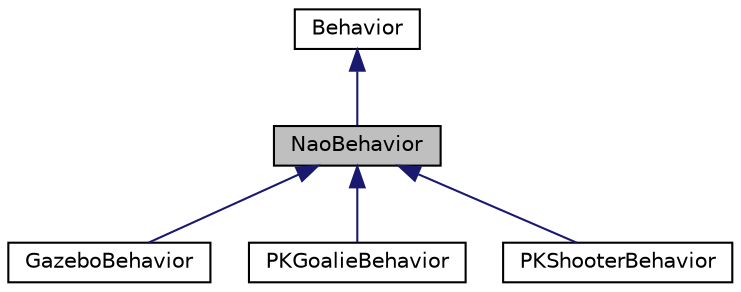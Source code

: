 digraph "NaoBehavior"
{
 // LATEX_PDF_SIZE
  edge [fontname="Helvetica",fontsize="10",labelfontname="Helvetica",labelfontsize="10"];
  node [fontname="Helvetica",fontsize="10",shape=record];
  Node1 [label="NaoBehavior",height=0.2,width=0.4,color="black", fillcolor="grey75", style="filled", fontcolor="black",tooltip=" "];
  Node2 -> Node1 [dir="back",color="midnightblue",fontsize="10",style="solid"];
  Node2 [label="Behavior",height=0.2,width=0.4,color="black", fillcolor="white", style="filled",URL="$classBehavior.html",tooltip=" "];
  Node1 -> Node3 [dir="back",color="midnightblue",fontsize="10",style="solid"];
  Node3 [label="GazeboBehavior",height=0.2,width=0.4,color="black", fillcolor="white", style="filled",URL="$classGazeboBehavior.html",tooltip=" "];
  Node1 -> Node4 [dir="back",color="midnightblue",fontsize="10",style="solid"];
  Node4 [label="PKGoalieBehavior",height=0.2,width=0.4,color="black", fillcolor="white", style="filled",URL="$classPKGoalieBehavior.html",tooltip=" "];
  Node1 -> Node5 [dir="back",color="midnightblue",fontsize="10",style="solid"];
  Node5 [label="PKShooterBehavior",height=0.2,width=0.4,color="black", fillcolor="white", style="filled",URL="$classPKShooterBehavior.html",tooltip=" "];
}
